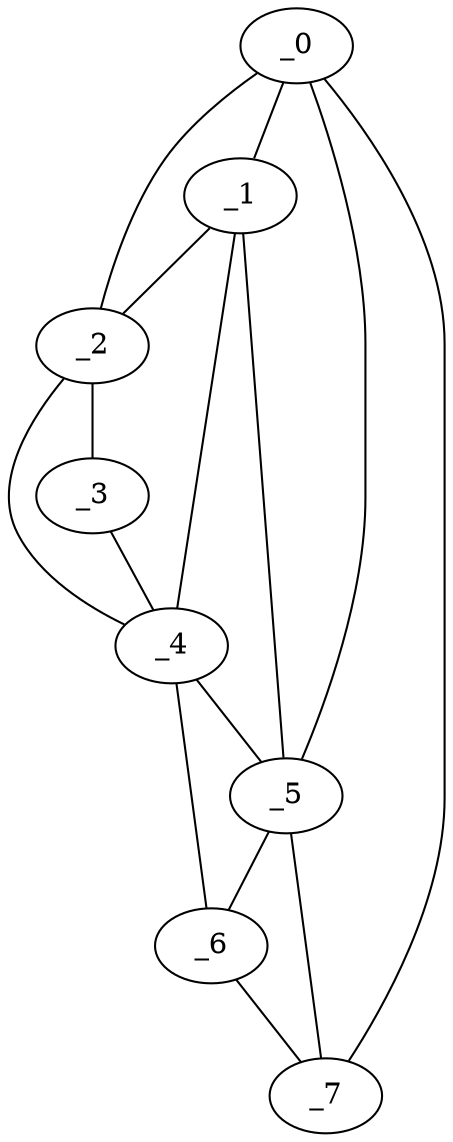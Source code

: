 graph "obj71__105.gxl" {
	_0	 [x=18,
		y=15];
	_1	 [x=19,
		y=21];
	_0 -- _1	 [valence=2];
	_2	 [x=21,
		y=50];
	_0 -- _2	 [valence=1];
	_5	 [x=110,
		y=22];
	_0 -- _5	 [valence=1];
	_7	 [x=112,
		y=15];
	_0 -- _7	 [valence=1];
	_1 -- _2	 [valence=2];
	_4	 [x=109,
		y=35];
	_1 -- _4	 [valence=2];
	_1 -- _5	 [valence=2];
	_3	 [x=29,
		y=104];
	_2 -- _3	 [valence=1];
	_2 -- _4	 [valence=1];
	_3 -- _4	 [valence=1];
	_4 -- _5	 [valence=1];
	_6	 [x=111,
		y=30];
	_4 -- _6	 [valence=1];
	_5 -- _6	 [valence=2];
	_5 -- _7	 [valence=1];
	_6 -- _7	 [valence=1];
}
